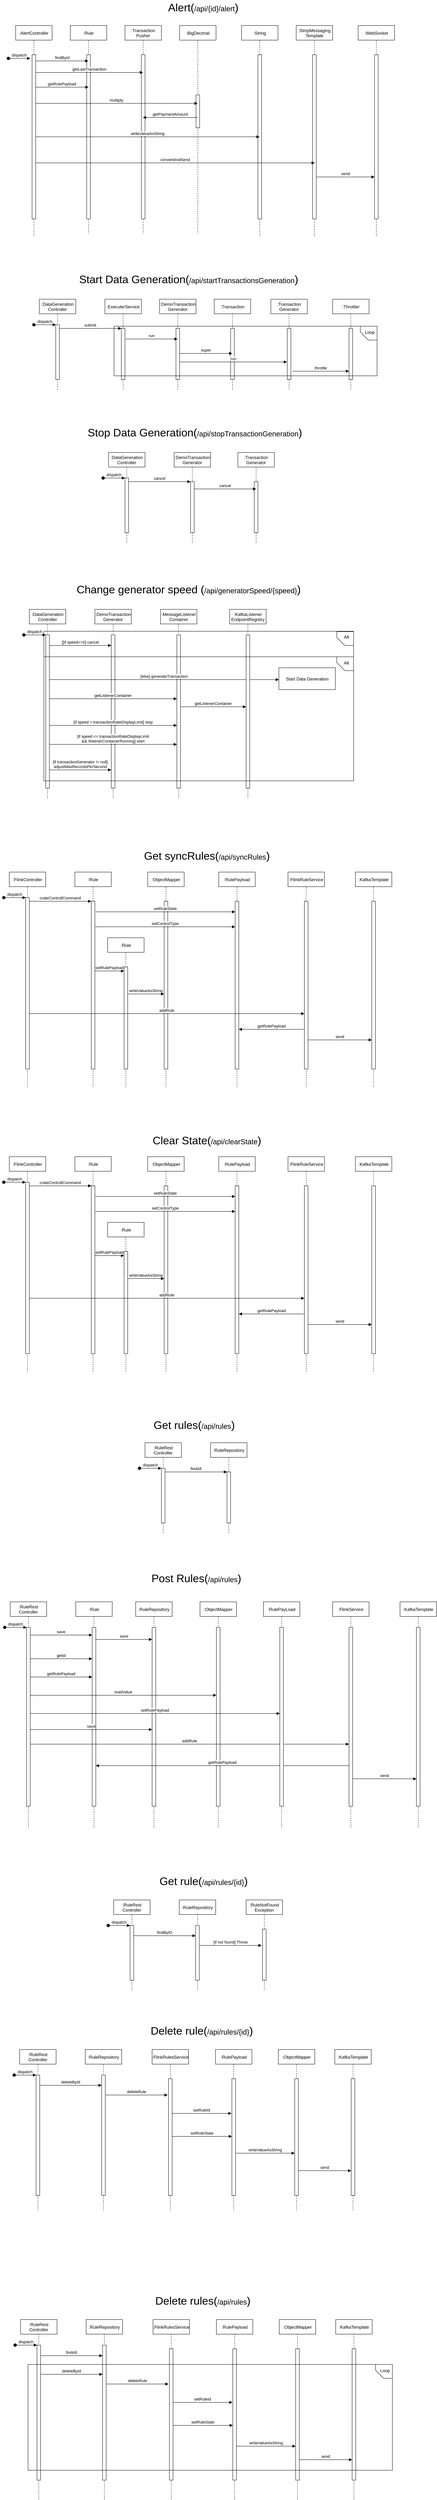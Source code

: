 <mxfile version="14.1.8" type="github">
  <diagram id="kgpKYQtTHZ0yAKxKKP6v" name="Page-1">
    <mxGraphModel dx="1355" dy="745" grid="1" gridSize="10" guides="1" tooltips="1" connect="1" arrows="1" fold="1" page="1" pageScale="1" pageWidth="850" pageHeight="1100" math="0" shadow="0">
      <root>
        <mxCell id="0" />
        <mxCell id="1" parent="0" />
        <mxCell id="PIwd8Y3L6m2QeTUVSltt-143" value="" style="shape=card;whiteSpace=wrap;html=1;strokeWidth=1;fillColor=none;rotation=-90;size=22;" parent="1" vertex="1">
          <mxGeometry x="1105.5" y="1806" width="38" height="46" as="geometry" />
        </mxCell>
        <mxCell id="PIwd8Y3L6m2QeTUVSltt-142" value="" style="shape=card;whiteSpace=wrap;html=1;strokeWidth=1;fillColor=none;rotation=-90;size=22;" parent="1" vertex="1">
          <mxGeometry x="1105.5" y="1737" width="38" height="46" as="geometry" />
        </mxCell>
        <mxCell id="3nuBFxr9cyL0pnOWT2aG-5" value=":AlertController" style="shape=umlLifeline;perimeter=lifelinePerimeter;container=1;collapsible=0;recursiveResize=0;rounded=0;shadow=0;strokeWidth=1;" parent="1" vertex="1">
          <mxGeometry x="220" y="80" width="100" height="580" as="geometry" />
        </mxCell>
        <mxCell id="3nuBFxr9cyL0pnOWT2aG-6" value="" style="points=[];perimeter=orthogonalPerimeter;rounded=0;shadow=0;strokeWidth=1;" parent="3nuBFxr9cyL0pnOWT2aG-5" vertex="1">
          <mxGeometry x="45" y="80" width="10" height="450" as="geometry" />
        </mxCell>
        <mxCell id="PIwd8Y3L6m2QeTUVSltt-1" value=":Rule" style="shape=umlLifeline;perimeter=lifelinePerimeter;container=1;collapsible=0;recursiveResize=0;rounded=0;shadow=0;strokeWidth=1;" parent="1" vertex="1">
          <mxGeometry x="370" y="80" width="100" height="570" as="geometry" />
        </mxCell>
        <mxCell id="PIwd8Y3L6m2QeTUVSltt-2" value="" style="points=[];perimeter=orthogonalPerimeter;rounded=0;shadow=0;strokeWidth=1;" parent="PIwd8Y3L6m2QeTUVSltt-1" vertex="1">
          <mxGeometry x="45" y="80" width="10" height="450" as="geometry" />
        </mxCell>
        <mxCell id="PIwd8Y3L6m2QeTUVSltt-3" value=":Transaction&#xa;Pusher" style="shape=umlLifeline;perimeter=lifelinePerimeter;container=1;collapsible=0;recursiveResize=0;rounded=0;shadow=0;strokeWidth=1;" parent="1" vertex="1">
          <mxGeometry x="520" y="80" width="100" height="570" as="geometry" />
        </mxCell>
        <mxCell id="PIwd8Y3L6m2QeTUVSltt-4" value="" style="points=[];perimeter=orthogonalPerimeter;rounded=0;shadow=0;strokeWidth=1;" parent="PIwd8Y3L6m2QeTUVSltt-3" vertex="1">
          <mxGeometry x="45" y="80" width="10" height="450" as="geometry" />
        </mxCell>
        <mxCell id="PIwd8Y3L6m2QeTUVSltt-5" value=":BigDecimal" style="shape=umlLifeline;perimeter=lifelinePerimeter;container=1;collapsible=0;recursiveResize=0;rounded=0;shadow=0;strokeWidth=1;" parent="1" vertex="1">
          <mxGeometry x="670" y="80" width="100" height="570" as="geometry" />
        </mxCell>
        <mxCell id="PIwd8Y3L6m2QeTUVSltt-6" value="" style="points=[];perimeter=orthogonalPerimeter;rounded=0;shadow=0;strokeWidth=1;" parent="PIwd8Y3L6m2QeTUVSltt-5" vertex="1">
          <mxGeometry x="45" y="190" width="10" height="90" as="geometry" />
        </mxCell>
        <mxCell id="PIwd8Y3L6m2QeTUVSltt-7" value=":String" style="shape=umlLifeline;perimeter=lifelinePerimeter;container=1;collapsible=0;recursiveResize=0;rounded=0;shadow=0;strokeWidth=1;" parent="1" vertex="1">
          <mxGeometry x="840" y="80" width="100" height="580" as="geometry" />
        </mxCell>
        <mxCell id="PIwd8Y3L6m2QeTUVSltt-8" value="" style="points=[];perimeter=orthogonalPerimeter;rounded=0;shadow=0;strokeWidth=1;" parent="PIwd8Y3L6m2QeTUVSltt-7" vertex="1">
          <mxGeometry x="45" y="80" width="10" height="450" as="geometry" />
        </mxCell>
        <mxCell id="PIwd8Y3L6m2QeTUVSltt-13" value="findById" style="verticalAlign=bottom;endArrow=block;shadow=0;strokeWidth=1;exitX=1.159;exitY=0.075;exitDx=0;exitDy=0;exitPerimeter=0;" parent="1" edge="1">
          <mxGeometry relative="1" as="geometry">
            <mxPoint x="276.59" y="177" as="sourcePoint" />
            <mxPoint x="419.5" y="177" as="targetPoint" />
          </mxGeometry>
        </mxCell>
        <mxCell id="PIwd8Y3L6m2QeTUVSltt-14" value="getLastTransaction" style="verticalAlign=bottom;endArrow=block;shadow=0;strokeWidth=1;exitX=1.041;exitY=0.185;exitDx=0;exitDy=0;exitPerimeter=0;" parent="1" edge="1">
          <mxGeometry relative="1" as="geometry">
            <mxPoint x="275.41" y="208.6" as="sourcePoint" />
            <mxPoint x="569.5" y="208.6" as="targetPoint" />
          </mxGeometry>
        </mxCell>
        <mxCell id="PIwd8Y3L6m2QeTUVSltt-15" value="getRulePayload" style="verticalAlign=bottom;endArrow=block;shadow=0;strokeWidth=1;exitX=0.924;exitY=0.318;exitDx=0;exitDy=0;exitPerimeter=0;entryX=0.5;entryY=0.318;entryDx=0;entryDy=0;entryPerimeter=0;" parent="1" edge="1">
          <mxGeometry relative="1" as="geometry">
            <mxPoint x="274.24" y="248.88" as="sourcePoint" />
            <mxPoint x="420" y="248.88" as="targetPoint" />
          </mxGeometry>
        </mxCell>
        <mxCell id="PIwd8Y3L6m2QeTUVSltt-16" value="multiply" style="verticalAlign=bottom;endArrow=block;shadow=0;strokeWidth=1;exitX=0.924;exitY=0.774;exitDx=0;exitDy=0;exitPerimeter=0;" parent="1" edge="1">
          <mxGeometry relative="1" as="geometry">
            <mxPoint x="274.24" y="293.3" as="sourcePoint" />
            <mxPoint x="719.5" y="293.3" as="targetPoint" />
          </mxGeometry>
        </mxCell>
        <mxCell id="PIwd8Y3L6m2QeTUVSltt-17" value="getPaymentAmount" style="verticalAlign=bottom;endArrow=block;shadow=0;strokeWidth=1;exitX=0.5;exitY=0.875;exitDx=0;exitDy=0;exitPerimeter=0;" parent="1" edge="1">
          <mxGeometry relative="1" as="geometry">
            <mxPoint x="720" y="332" as="sourcePoint" />
            <mxPoint x="569.324" y="332" as="targetPoint" />
          </mxGeometry>
        </mxCell>
        <mxCell id="PIwd8Y3L6m2QeTUVSltt-18" value="writeValueAsString" style="verticalAlign=bottom;endArrow=block;shadow=0;strokeWidth=1;" parent="1" source="3nuBFxr9cyL0pnOWT2aG-6" target="PIwd8Y3L6m2QeTUVSltt-7" edge="1">
          <mxGeometry relative="1" as="geometry">
            <mxPoint x="300" y="400.0" as="sourcePoint" />
            <mxPoint x="745.26" y="400.0" as="targetPoint" />
          </mxGeometry>
        </mxCell>
        <mxCell id="PIwd8Y3L6m2QeTUVSltt-20" value=":SimpMessaging&#xa;Template" style="shape=umlLifeline;perimeter=lifelinePerimeter;container=1;collapsible=0;recursiveResize=0;rounded=0;shadow=0;strokeWidth=1;" parent="1" vertex="1">
          <mxGeometry x="990" y="80" width="100" height="580" as="geometry" />
        </mxCell>
        <mxCell id="PIwd8Y3L6m2QeTUVSltt-21" value="" style="points=[];perimeter=orthogonalPerimeter;rounded=0;shadow=0;strokeWidth=1;" parent="PIwd8Y3L6m2QeTUVSltt-20" vertex="1">
          <mxGeometry x="45" y="80" width="10" height="450" as="geometry" />
        </mxCell>
        <mxCell id="PIwd8Y3L6m2QeTUVSltt-22" value="convertAndSend" style="verticalAlign=bottom;endArrow=block;shadow=0;strokeWidth=1;entryX=0.51;entryY=0.649;entryDx=0;entryDy=0;entryPerimeter=0;" parent="1" source="3nuBFxr9cyL0pnOWT2aG-6" target="PIwd8Y3L6m2QeTUVSltt-20" edge="1">
          <mxGeometry relative="1" as="geometry">
            <mxPoint x="285" y="450.0" as="sourcePoint" />
            <mxPoint x="899.5" y="450.0" as="targetPoint" />
          </mxGeometry>
        </mxCell>
        <mxCell id="PIwd8Y3L6m2QeTUVSltt-23" value=":WebSocket" style="shape=umlLifeline;perimeter=lifelinePerimeter;container=1;collapsible=0;recursiveResize=0;rounded=0;shadow=0;strokeWidth=1;" parent="1" vertex="1">
          <mxGeometry x="1160" y="80" width="100" height="580" as="geometry" />
        </mxCell>
        <mxCell id="PIwd8Y3L6m2QeTUVSltt-24" value="" style="points=[];perimeter=orthogonalPerimeter;rounded=0;shadow=0;strokeWidth=1;" parent="PIwd8Y3L6m2QeTUVSltt-23" vertex="1">
          <mxGeometry x="45" y="80" width="10" height="450" as="geometry" />
        </mxCell>
        <mxCell id="PIwd8Y3L6m2QeTUVSltt-25" value="send" style="verticalAlign=bottom;endArrow=block;shadow=0;strokeWidth=1;exitX=1.1;exitY=0.76;exitDx=0;exitDy=0;exitPerimeter=0;" parent="1" edge="1">
          <mxGeometry relative="1" as="geometry">
            <mxPoint x="1046.0" y="495" as="sourcePoint" />
            <mxPoint x="1205" y="495" as="targetPoint" />
          </mxGeometry>
        </mxCell>
        <mxCell id="PIwd8Y3L6m2QeTUVSltt-26" value="&lt;font style=&quot;font-size: 30px&quot;&gt;Alert(&lt;/font&gt;&lt;font style=&quot;font-size: 20px&quot;&gt;/api/{id}/alert&lt;/font&gt;&lt;font style=&quot;font-size: 30px&quot;&gt;)&lt;/font&gt;" style="text;html=1;strokeColor=none;fillColor=none;align=center;verticalAlign=middle;whiteSpace=wrap;rounded=0;" parent="1" vertex="1">
          <mxGeometry x="500" y="10" width="470" height="40" as="geometry" />
        </mxCell>
        <mxCell id="PIwd8Y3L6m2QeTUVSltt-55" value=":DataGeneration&#xa;Controller" style="shape=umlLifeline;perimeter=lifelinePerimeter;container=1;collapsible=0;recursiveResize=0;rounded=0;shadow=0;strokeWidth=1;" parent="1" vertex="1">
          <mxGeometry x="285" y="830" width="100" height="250" as="geometry" />
        </mxCell>
        <mxCell id="PIwd8Y3L6m2QeTUVSltt-56" value="" style="points=[];perimeter=orthogonalPerimeter;rounded=0;shadow=0;strokeWidth=1;" parent="PIwd8Y3L6m2QeTUVSltt-55" vertex="1">
          <mxGeometry x="45" y="70" width="10" height="150" as="geometry" />
        </mxCell>
        <mxCell id="PIwd8Y3L6m2QeTUVSltt-57" value="dispatch" style="verticalAlign=bottom;startArrow=oval;endArrow=block;startSize=8;shadow=0;strokeWidth=1;" parent="PIwd8Y3L6m2QeTUVSltt-55" target="PIwd8Y3L6m2QeTUVSltt-56" edge="1">
          <mxGeometry relative="1" as="geometry">
            <mxPoint x="-15" y="70" as="sourcePoint" />
          </mxGeometry>
        </mxCell>
        <mxCell id="PIwd8Y3L6m2QeTUVSltt-58" value=":ExecuterService" style="shape=umlLifeline;perimeter=lifelinePerimeter;container=1;collapsible=0;recursiveResize=0;rounded=0;shadow=0;strokeWidth=1;" parent="1" vertex="1">
          <mxGeometry x="465" y="830" width="100" height="250" as="geometry" />
        </mxCell>
        <mxCell id="PIwd8Y3L6m2QeTUVSltt-59" value="" style="points=[];perimeter=orthogonalPerimeter;rounded=0;shadow=0;strokeWidth=1;" parent="PIwd8Y3L6m2QeTUVSltt-58" vertex="1">
          <mxGeometry x="45" y="80" width="10" height="140" as="geometry" />
        </mxCell>
        <mxCell id="PIwd8Y3L6m2QeTUVSltt-61" value="submit" style="verticalAlign=bottom;endArrow=block;entryX=0;entryY=0;shadow=0;strokeWidth=1;" parent="1" source="PIwd8Y3L6m2QeTUVSltt-56" target="PIwd8Y3L6m2QeTUVSltt-59" edge="1">
          <mxGeometry relative="1" as="geometry">
            <mxPoint x="440" y="910" as="sourcePoint" />
          </mxGeometry>
        </mxCell>
        <mxCell id="PIwd8Y3L6m2QeTUVSltt-62" value=":DemoTransaction&#xa;Generator" style="shape=umlLifeline;perimeter=lifelinePerimeter;container=1;collapsible=0;recursiveResize=0;rounded=0;shadow=0;strokeWidth=1;" parent="1" vertex="1">
          <mxGeometry x="615" y="830" width="100" height="250" as="geometry" />
        </mxCell>
        <mxCell id="PIwd8Y3L6m2QeTUVSltt-63" value="" style="points=[];perimeter=orthogonalPerimeter;rounded=0;shadow=0;strokeWidth=1;" parent="PIwd8Y3L6m2QeTUVSltt-62" vertex="1">
          <mxGeometry x="45" y="80" width="10" height="140" as="geometry" />
        </mxCell>
        <mxCell id="PIwd8Y3L6m2QeTUVSltt-64" value=":Transaction" style="shape=umlLifeline;perimeter=lifelinePerimeter;container=1;collapsible=0;recursiveResize=0;rounded=0;shadow=0;strokeWidth=1;" parent="1" vertex="1">
          <mxGeometry x="765" y="830" width="100" height="250" as="geometry" />
        </mxCell>
        <mxCell id="PIwd8Y3L6m2QeTUVSltt-65" value="" style="points=[];perimeter=orthogonalPerimeter;rounded=0;shadow=0;strokeWidth=1;" parent="PIwd8Y3L6m2QeTUVSltt-64" vertex="1">
          <mxGeometry x="45" y="80" width="10" height="140" as="geometry" />
        </mxCell>
        <mxCell id="PIwd8Y3L6m2QeTUVSltt-70" value="run" style="verticalAlign=bottom;endArrow=block;shadow=0;strokeWidth=1;exitX=1.159;exitY=0.075;exitDx=0;exitDy=0;exitPerimeter=0;" parent="1" edge="1">
          <mxGeometry relative="1" as="geometry">
            <mxPoint x="521.59" y="939" as="sourcePoint" />
            <mxPoint x="664.5" y="939" as="targetPoint" />
          </mxGeometry>
        </mxCell>
        <mxCell id="PIwd8Y3L6m2QeTUVSltt-71" value="super" style="verticalAlign=bottom;endArrow=block;shadow=0;strokeWidth=1;" parent="1" edge="1">
          <mxGeometry relative="1" as="geometry">
            <mxPoint x="670" y="978.6" as="sourcePoint" />
            <mxPoint x="814.5" y="978.6" as="targetPoint" />
          </mxGeometry>
        </mxCell>
        <mxCell id="PIwd8Y3L6m2QeTUVSltt-82" value="&lt;font style=&quot;font-size: 30px&quot;&gt;Start Data Generation(&lt;/font&gt;&lt;font style=&quot;font-size: 20px&quot;&gt;/api/startTransactionsGeneration&lt;/font&gt;&lt;font style=&quot;font-size: 30px&quot;&gt;)&lt;/font&gt;" style="text;html=1;strokeColor=none;fillColor=none;align=center;verticalAlign=middle;whiteSpace=wrap;rounded=0;" parent="1" vertex="1">
          <mxGeometry x="350" y="750" width="690" height="50" as="geometry" />
        </mxCell>
        <mxCell id="PIwd8Y3L6m2QeTUVSltt-84" value="dispatch" style="verticalAlign=bottom;startArrow=oval;endArrow=block;startSize=8;shadow=0;strokeWidth=1;" parent="1" edge="1">
          <mxGeometry relative="1" as="geometry">
            <mxPoint x="200" y="170" as="sourcePoint" />
            <mxPoint x="260" y="170" as="targetPoint" />
          </mxGeometry>
        </mxCell>
        <mxCell id="PIwd8Y3L6m2QeTUVSltt-100" value=":DataGeneration&#xa;Controller" style="shape=umlLifeline;perimeter=lifelinePerimeter;container=1;collapsible=0;recursiveResize=0;rounded=0;shadow=0;strokeWidth=1;" parent="1" vertex="1">
          <mxGeometry x="475" y="1250" width="100" height="250" as="geometry" />
        </mxCell>
        <mxCell id="PIwd8Y3L6m2QeTUVSltt-101" value="" style="points=[];perimeter=orthogonalPerimeter;rounded=0;shadow=0;strokeWidth=1;" parent="PIwd8Y3L6m2QeTUVSltt-100" vertex="1">
          <mxGeometry x="45" y="70" width="10" height="150" as="geometry" />
        </mxCell>
        <mxCell id="PIwd8Y3L6m2QeTUVSltt-102" value="dispatch" style="verticalAlign=bottom;startArrow=oval;endArrow=block;startSize=8;shadow=0;strokeWidth=1;" parent="PIwd8Y3L6m2QeTUVSltt-100" target="PIwd8Y3L6m2QeTUVSltt-101" edge="1">
          <mxGeometry relative="1" as="geometry">
            <mxPoint x="-15" y="70" as="sourcePoint" />
          </mxGeometry>
        </mxCell>
        <mxCell id="PIwd8Y3L6m2QeTUVSltt-103" value=":DemoTransaction&#xa;Generator" style="shape=umlLifeline;perimeter=lifelinePerimeter;container=1;collapsible=0;recursiveResize=0;rounded=0;shadow=0;strokeWidth=1;" parent="1" vertex="1">
          <mxGeometry x="655" y="1250" width="100" height="250" as="geometry" />
        </mxCell>
        <mxCell id="PIwd8Y3L6m2QeTUVSltt-104" value="" style="points=[];perimeter=orthogonalPerimeter;rounded=0;shadow=0;strokeWidth=1;" parent="PIwd8Y3L6m2QeTUVSltt-103" vertex="1">
          <mxGeometry x="45" y="80" width="10" height="140" as="geometry" />
        </mxCell>
        <mxCell id="PIwd8Y3L6m2QeTUVSltt-106" value="cancel" style="verticalAlign=bottom;endArrow=block;entryX=0;entryY=0;shadow=0;strokeWidth=1;" parent="1" source="PIwd8Y3L6m2QeTUVSltt-101" target="PIwd8Y3L6m2QeTUVSltt-104" edge="1">
          <mxGeometry relative="1" as="geometry">
            <mxPoint x="630" y="1330" as="sourcePoint" />
          </mxGeometry>
        </mxCell>
        <mxCell id="PIwd8Y3L6m2QeTUVSltt-113" value="&lt;font style=&quot;font-size: 30px&quot;&gt;Stop Data Generation(&lt;/font&gt;&lt;font style=&quot;font-size: 20px&quot;&gt;/api/stopTransactionGeneration&lt;/font&gt;&lt;font style=&quot;font-size: 30px&quot;&gt;)&lt;/font&gt;" style="text;html=1;strokeColor=none;fillColor=none;align=center;verticalAlign=middle;whiteSpace=wrap;rounded=0;" parent="1" vertex="1">
          <mxGeometry x="379" y="1170" width="666" height="50" as="geometry" />
        </mxCell>
        <mxCell id="PIwd8Y3L6m2QeTUVSltt-114" value=":DataGeneration&#xa;Controller" style="shape=umlLifeline;perimeter=lifelinePerimeter;container=1;collapsible=0;recursiveResize=0;rounded=0;shadow=0;strokeWidth=1;" parent="1" vertex="1">
          <mxGeometry x="257.5" y="1680" width="100" height="520" as="geometry" />
        </mxCell>
        <mxCell id="PIwd8Y3L6m2QeTUVSltt-115" value="" style="points=[];perimeter=orthogonalPerimeter;rounded=0;shadow=0;strokeWidth=1;" parent="PIwd8Y3L6m2QeTUVSltt-114" vertex="1">
          <mxGeometry x="45" y="70" width="10" height="420" as="geometry" />
        </mxCell>
        <mxCell id="PIwd8Y3L6m2QeTUVSltt-116" value="dispatch" style="verticalAlign=bottom;startArrow=oval;endArrow=block;startSize=8;shadow=0;strokeWidth=1;" parent="PIwd8Y3L6m2QeTUVSltt-114" target="PIwd8Y3L6m2QeTUVSltt-115" edge="1">
          <mxGeometry relative="1" as="geometry">
            <mxPoint x="-15" y="70" as="sourcePoint" />
          </mxGeometry>
        </mxCell>
        <mxCell id="PIwd8Y3L6m2QeTUVSltt-117" value=":DemoTransaction&#xa;Generator" style="shape=umlLifeline;perimeter=lifelinePerimeter;container=1;collapsible=0;recursiveResize=0;rounded=0;shadow=0;strokeWidth=1;" parent="1" vertex="1">
          <mxGeometry x="437.5" y="1680" width="100" height="520" as="geometry" />
        </mxCell>
        <mxCell id="PIwd8Y3L6m2QeTUVSltt-118" value="" style="points=[];perimeter=orthogonalPerimeter;rounded=0;shadow=0;strokeWidth=1;" parent="PIwd8Y3L6m2QeTUVSltt-117" vertex="1">
          <mxGeometry x="45" y="70" width="10" height="420" as="geometry" />
        </mxCell>
        <mxCell id="PIwd8Y3L6m2QeTUVSltt-120" value="[[if speed&lt;=0] cancel" style="verticalAlign=bottom;endArrow=block;entryX=0;entryY=0;shadow=0;strokeWidth=1;" parent="1" edge="1">
          <mxGeometry relative="1" as="geometry">
            <mxPoint x="312.5" y="1779.0" as="sourcePoint" />
            <mxPoint x="482.5" y="1779.0" as="targetPoint" />
          </mxGeometry>
        </mxCell>
        <mxCell id="PIwd8Y3L6m2QeTUVSltt-127" value="&lt;font style=&quot;font-size: 30px&quot;&gt;Change generator speed (&lt;/font&gt;&lt;font style=&quot;font-size: 20px&quot;&gt;/api/generatorSpeed/{speed}&lt;/font&gt;&lt;font style=&quot;font-size: 30px&quot;&gt;)&lt;/font&gt;" style="text;html=1;strokeColor=none;fillColor=none;align=center;verticalAlign=middle;whiteSpace=wrap;rounded=0;" parent="1" vertex="1">
          <mxGeometry x="350" y="1600" width="690" height="50" as="geometry" />
        </mxCell>
        <mxCell id="PIwd8Y3L6m2QeTUVSltt-128" value="" style="rounded=0;whiteSpace=wrap;html=1;" parent="1" vertex="1">
          <mxGeometry x="942.5" y="1840" width="155" height="60" as="geometry" />
        </mxCell>
        <mxCell id="PIwd8Y3L6m2QeTUVSltt-129" value="Start Data Generation" style="text;html=1;strokeColor=none;fillColor=none;align=center;verticalAlign=middle;whiteSpace=wrap;rounded=0;" parent="1" vertex="1">
          <mxGeometry x="942.5" y="1861" width="155" height="20" as="geometry" />
        </mxCell>
        <mxCell id="PIwd8Y3L6m2QeTUVSltt-130" value=":MessageListener&#xa;Container" style="shape=umlLifeline;perimeter=lifelinePerimeter;container=1;collapsible=0;recursiveResize=0;rounded=0;shadow=0;strokeWidth=1;" parent="1" vertex="1">
          <mxGeometry x="617.5" y="1680" width="100" height="520" as="geometry" />
        </mxCell>
        <mxCell id="PIwd8Y3L6m2QeTUVSltt-131" value="" style="points=[];perimeter=orthogonalPerimeter;rounded=0;shadow=0;strokeWidth=1;" parent="PIwd8Y3L6m2QeTUVSltt-130" vertex="1">
          <mxGeometry x="45" y="70" width="10" height="420" as="geometry" />
        </mxCell>
        <mxCell id="PIwd8Y3L6m2QeTUVSltt-126" value="[else] generateTransaction" style="verticalAlign=bottom;endArrow=block;shadow=0;strokeWidth=1;" parent="1" edge="1">
          <mxGeometry relative="1" as="geometry">
            <mxPoint x="312.5" y="1872.517" as="sourcePoint" />
            <mxPoint x="942.5" y="1872.517" as="targetPoint" />
          </mxGeometry>
        </mxCell>
        <mxCell id="PIwd8Y3L6m2QeTUVSltt-132" value=":KafkaListener&#xa;EndpointRegistry" style="shape=umlLifeline;perimeter=lifelinePerimeter;container=1;collapsible=0;recursiveResize=0;rounded=0;shadow=0;strokeWidth=1;" parent="1" vertex="1">
          <mxGeometry x="807.5" y="1680" width="100" height="520" as="geometry" />
        </mxCell>
        <mxCell id="PIwd8Y3L6m2QeTUVSltt-133" value="" style="points=[];perimeter=orthogonalPerimeter;rounded=0;shadow=0;strokeWidth=1;" parent="PIwd8Y3L6m2QeTUVSltt-132" vertex="1">
          <mxGeometry x="45" y="70" width="10" height="420" as="geometry" />
        </mxCell>
        <mxCell id="PIwd8Y3L6m2QeTUVSltt-134" value="getListenerContainer" style="verticalAlign=bottom;endArrow=block;shadow=0;strokeWidth=1;" parent="1" edge="1">
          <mxGeometry relative="1" as="geometry">
            <mxPoint x="312.5" y="1925" as="sourcePoint" />
            <mxPoint x="662.5" y="1925" as="targetPoint" />
          </mxGeometry>
        </mxCell>
        <mxCell id="PIwd8Y3L6m2QeTUVSltt-135" value="getListenerContainer" style="verticalAlign=bottom;endArrow=block;shadow=0;strokeWidth=1;" parent="1" edge="1">
          <mxGeometry relative="1" as="geometry">
            <mxPoint x="672.5" y="1947" as="sourcePoint" />
            <mxPoint x="852.5" y="1947" as="targetPoint" />
          </mxGeometry>
        </mxCell>
        <mxCell id="PIwd8Y3L6m2QeTUVSltt-139" value="Alt" style="text;html=1;strokeColor=none;fillColor=none;align=center;verticalAlign=middle;whiteSpace=wrap;rounded=0;" parent="1" vertex="1">
          <mxGeometry x="1107.5" y="1746" width="40" height="20" as="geometry" />
        </mxCell>
        <mxCell id="PIwd8Y3L6m2QeTUVSltt-140" value="Alt" style="text;html=1;strokeColor=none;fillColor=none;align=center;verticalAlign=middle;whiteSpace=wrap;rounded=0;" parent="1" vertex="1">
          <mxGeometry x="1107.5" y="1817" width="40" height="20" as="geometry" />
        </mxCell>
        <mxCell id="PIwd8Y3L6m2QeTUVSltt-137" value="" style="rounded=0;whiteSpace=wrap;html=1;strokeWidth=1;fillColor=none;" parent="1" vertex="1">
          <mxGeometry x="297.5" y="1740" width="850" height="70" as="geometry" />
        </mxCell>
        <mxCell id="PIwd8Y3L6m2QeTUVSltt-145" value="[if speed &gt; transactionRateDisplayLimit] stop" style="verticalAlign=bottom;endArrow=block;shadow=0;strokeWidth=1;" parent="1" edge="1">
          <mxGeometry relative="1" as="geometry">
            <mxPoint x="312.5" y="1998" as="sourcePoint" />
            <mxPoint x="662.5" y="1998" as="targetPoint" />
          </mxGeometry>
        </mxCell>
        <mxCell id="PIwd8Y3L6m2QeTUVSltt-146" value="[if speed &lt;= transactionRateDisplayLimit&#xa;&amp;&amp; !listenerContainerRunning] start" style="verticalAlign=bottom;endArrow=block;shadow=0;strokeWidth=1;" parent="1" edge="1">
          <mxGeometry relative="1" as="geometry">
            <mxPoint x="312.5" y="2050" as="sourcePoint" />
            <mxPoint x="662.5" y="2050" as="targetPoint" />
          </mxGeometry>
        </mxCell>
        <mxCell id="PIwd8Y3L6m2QeTUVSltt-147" value="[if transactionGenerator != null] &#xa;adjustMaxRecordsPerSecond" style="verticalAlign=bottom;endArrow=block;shadow=0;strokeWidth=1;" parent="1" target="PIwd8Y3L6m2QeTUVSltt-118" edge="1">
          <mxGeometry relative="1" as="geometry">
            <mxPoint x="312.5" y="2120" as="sourcePoint" />
            <mxPoint x="662.5" y="2120" as="targetPoint" />
          </mxGeometry>
        </mxCell>
        <mxCell id="PIwd8Y3L6m2QeTUVSltt-151" value="" style="rounded=0;whiteSpace=wrap;html=1;strokeWidth=1;fillColor=none;" parent="1" vertex="1">
          <mxGeometry x="297.5" y="1810" width="850" height="340" as="geometry" />
        </mxCell>
        <mxCell id="PIwd8Y3L6m2QeTUVSltt-152" value=":FlinkController" style="shape=umlLifeline;perimeter=lifelinePerimeter;container=1;collapsible=0;recursiveResize=0;rounded=0;shadow=0;strokeWidth=1;" parent="1" vertex="1">
          <mxGeometry x="202.5" y="2400" width="100" height="590" as="geometry" />
        </mxCell>
        <mxCell id="PIwd8Y3L6m2QeTUVSltt-153" value="" style="points=[];perimeter=orthogonalPerimeter;rounded=0;shadow=0;strokeWidth=1;" parent="PIwd8Y3L6m2QeTUVSltt-152" vertex="1">
          <mxGeometry x="45" y="70" width="10" height="470" as="geometry" />
        </mxCell>
        <mxCell id="PIwd8Y3L6m2QeTUVSltt-154" value="dispatch" style="verticalAlign=bottom;startArrow=oval;endArrow=block;startSize=8;shadow=0;strokeWidth=1;" parent="PIwd8Y3L6m2QeTUVSltt-152" target="PIwd8Y3L6m2QeTUVSltt-153" edge="1">
          <mxGeometry relative="1" as="geometry">
            <mxPoint x="-15" y="70" as="sourcePoint" />
          </mxGeometry>
        </mxCell>
        <mxCell id="PIwd8Y3L6m2QeTUVSltt-155" value=":Rule" style="shape=umlLifeline;perimeter=lifelinePerimeter;container=1;collapsible=0;recursiveResize=0;rounded=0;shadow=0;strokeWidth=1;" parent="1" vertex="1">
          <mxGeometry x="382.5" y="2400" width="100" height="590" as="geometry" />
        </mxCell>
        <mxCell id="PIwd8Y3L6m2QeTUVSltt-156" value="" style="points=[];perimeter=orthogonalPerimeter;rounded=0;shadow=0;strokeWidth=1;" parent="PIwd8Y3L6m2QeTUVSltt-155" vertex="1">
          <mxGeometry x="45" y="80" width="10" height="460" as="geometry" />
        </mxCell>
        <mxCell id="PIwd8Y3L6m2QeTUVSltt-157" value="crateControllCommand" style="verticalAlign=bottom;endArrow=block;entryX=0;entryY=0;shadow=0;strokeWidth=1;" parent="1" source="PIwd8Y3L6m2QeTUVSltt-153" target="PIwd8Y3L6m2QeTUVSltt-156" edge="1">
          <mxGeometry relative="1" as="geometry">
            <mxPoint x="357.5" y="2480" as="sourcePoint" />
          </mxGeometry>
        </mxCell>
        <mxCell id="PIwd8Y3L6m2QeTUVSltt-158" value=":RulePayload" style="shape=umlLifeline;perimeter=lifelinePerimeter;container=1;collapsible=0;recursiveResize=0;rounded=0;shadow=0;strokeWidth=1;" parent="1" vertex="1">
          <mxGeometry x="777.5" y="2400" width="100" height="590" as="geometry" />
        </mxCell>
        <mxCell id="PIwd8Y3L6m2QeTUVSltt-159" value="" style="points=[];perimeter=orthogonalPerimeter;rounded=0;shadow=0;strokeWidth=1;" parent="PIwd8Y3L6m2QeTUVSltt-158" vertex="1">
          <mxGeometry x="45" y="80" width="10" height="460" as="geometry" />
        </mxCell>
        <mxCell id="PIwd8Y3L6m2QeTUVSltt-160" value=":FlinkRuleService" style="shape=umlLifeline;perimeter=lifelinePerimeter;container=1;collapsible=0;recursiveResize=0;rounded=0;shadow=0;strokeWidth=1;" parent="1" vertex="1">
          <mxGeometry x="967.5" y="2400" width="100" height="590" as="geometry" />
        </mxCell>
        <mxCell id="PIwd8Y3L6m2QeTUVSltt-161" value="" style="points=[];perimeter=orthogonalPerimeter;rounded=0;shadow=0;strokeWidth=1;" parent="PIwd8Y3L6m2QeTUVSltt-160" vertex="1">
          <mxGeometry x="45" y="80" width="10" height="460" as="geometry" />
        </mxCell>
        <mxCell id="PIwd8Y3L6m2QeTUVSltt-164" value="&lt;font style=&quot;font-size: 30px&quot;&gt;Get syncRules(&lt;/font&gt;&lt;font style=&quot;font-size: 20px&quot;&gt;/api/syncRules&lt;/font&gt;&lt;font style=&quot;font-size: 30px&quot;&gt;)&lt;/font&gt;" style="text;html=1;strokeColor=none;fillColor=none;align=center;verticalAlign=middle;whiteSpace=wrap;rounded=0;" parent="1" vertex="1">
          <mxGeometry x="400" y="2330" width="690" height="50" as="geometry" />
        </mxCell>
        <mxCell id="PIwd8Y3L6m2QeTUVSltt-167" value=":Rule" style="shape=umlLifeline;perimeter=lifelinePerimeter;container=1;collapsible=0;recursiveResize=0;rounded=0;shadow=0;strokeWidth=1;" parent="1" vertex="1">
          <mxGeometry x="472.5" y="2580" width="100" height="410" as="geometry" />
        </mxCell>
        <mxCell id="PIwd8Y3L6m2QeTUVSltt-168" value="" style="points=[];perimeter=orthogonalPerimeter;rounded=0;shadow=0;strokeWidth=1;" parent="PIwd8Y3L6m2QeTUVSltt-167" vertex="1">
          <mxGeometry x="45" y="80" width="10" height="280" as="geometry" />
        </mxCell>
        <mxCell id="PIwd8Y3L6m2QeTUVSltt-169" value="setRulePayload" style="verticalAlign=bottom;endArrow=block;shadow=0;strokeWidth=1;" parent="1" edge="1">
          <mxGeometry relative="1" as="geometry">
            <mxPoint x="437.5" y="2671" as="sourcePoint" />
            <mxPoint x="517.5" y="2671" as="targetPoint" />
          </mxGeometry>
        </mxCell>
        <mxCell id="PIwd8Y3L6m2QeTUVSltt-170" value=":ObjectMapper" style="shape=umlLifeline;perimeter=lifelinePerimeter;container=1;collapsible=0;recursiveResize=0;rounded=0;shadow=0;strokeWidth=1;" parent="1" vertex="1">
          <mxGeometry x="582.5" y="2400" width="100" height="590" as="geometry" />
        </mxCell>
        <mxCell id="PIwd8Y3L6m2QeTUVSltt-171" value="" style="points=[];perimeter=orthogonalPerimeter;rounded=0;shadow=0;strokeWidth=1;" parent="PIwd8Y3L6m2QeTUVSltt-170" vertex="1">
          <mxGeometry x="45" y="80" width="10" height="460" as="geometry" />
        </mxCell>
        <mxCell id="PIwd8Y3L6m2QeTUVSltt-172" value="writeValueAsString" style="verticalAlign=bottom;endArrow=block;shadow=0;strokeWidth=1;" parent="1" edge="1">
          <mxGeometry relative="1" as="geometry">
            <mxPoint x="527.5" y="2734" as="sourcePoint" />
            <mxPoint x="627.5" y="2734" as="targetPoint" />
          </mxGeometry>
        </mxCell>
        <mxCell id="PIwd8Y3L6m2QeTUVSltt-162" value="setRuleState" style="verticalAlign=bottom;endArrow=block;shadow=0;strokeWidth=1;exitX=1.159;exitY=0.075;exitDx=0;exitDy=0;exitPerimeter=0;" parent="1" target="PIwd8Y3L6m2QeTUVSltt-159" edge="1">
          <mxGeometry relative="1" as="geometry">
            <mxPoint x="439.09" y="2509" as="sourcePoint" />
            <mxPoint x="582" y="2509" as="targetPoint" />
          </mxGeometry>
        </mxCell>
        <mxCell id="PIwd8Y3L6m2QeTUVSltt-166" value="setControlType" style="verticalAlign=bottom;endArrow=block;shadow=0;strokeWidth=1;exitX=1.159;exitY=0.075;exitDx=0;exitDy=0;exitPerimeter=0;" parent="1" target="PIwd8Y3L6m2QeTUVSltt-159" edge="1">
          <mxGeometry relative="1" as="geometry">
            <mxPoint x="439.09" y="2550" as="sourcePoint" />
            <mxPoint x="582" y="2550" as="targetPoint" />
          </mxGeometry>
        </mxCell>
        <mxCell id="PIwd8Y3L6m2QeTUVSltt-163" value="addRule" style="verticalAlign=bottom;endArrow=block;shadow=0;strokeWidth=1;" parent="1" edge="1">
          <mxGeometry relative="1" as="geometry">
            <mxPoint x="257.5" y="2788" as="sourcePoint" />
            <mxPoint x="1012.5" y="2788" as="targetPoint" />
          </mxGeometry>
        </mxCell>
        <mxCell id="PIwd8Y3L6m2QeTUVSltt-173" value="getRulePayload" style="verticalAlign=bottom;endArrow=block;shadow=0;strokeWidth=1;" parent="1" edge="1">
          <mxGeometry relative="1" as="geometry">
            <mxPoint x="1012.5" y="2831" as="sourcePoint" />
            <mxPoint x="832.5" y="2831" as="targetPoint" />
          </mxGeometry>
        </mxCell>
        <mxCell id="PIwd8Y3L6m2QeTUVSltt-174" value=":KafkaTemplate" style="shape=umlLifeline;perimeter=lifelinePerimeter;container=1;collapsible=0;recursiveResize=0;rounded=0;shadow=0;strokeWidth=1;" parent="1" vertex="1">
          <mxGeometry x="1152.5" y="2400" width="100" height="590" as="geometry" />
        </mxCell>
        <mxCell id="PIwd8Y3L6m2QeTUVSltt-175" value="" style="points=[];perimeter=orthogonalPerimeter;rounded=0;shadow=0;strokeWidth=1;" parent="PIwd8Y3L6m2QeTUVSltt-174" vertex="1">
          <mxGeometry x="45" y="80" width="10" height="460" as="geometry" />
        </mxCell>
        <mxCell id="PIwd8Y3L6m2QeTUVSltt-176" value="send" style="verticalAlign=bottom;endArrow=block;shadow=0;strokeWidth=1;" parent="1" target="PIwd8Y3L6m2QeTUVSltt-175" edge="1">
          <mxGeometry relative="1" as="geometry">
            <mxPoint x="1022.5" y="2860" as="sourcePoint" />
            <mxPoint x="1122.5" y="2860" as="targetPoint" />
          </mxGeometry>
        </mxCell>
        <mxCell id="PIwd8Y3L6m2QeTUVSltt-177" value=":FlinkController" style="shape=umlLifeline;perimeter=lifelinePerimeter;container=1;collapsible=0;recursiveResize=0;rounded=0;shadow=0;strokeWidth=1;" parent="1" vertex="1">
          <mxGeometry x="202.5" y="3180" width="100" height="590" as="geometry" />
        </mxCell>
        <mxCell id="PIwd8Y3L6m2QeTUVSltt-178" value="" style="points=[];perimeter=orthogonalPerimeter;rounded=0;shadow=0;strokeWidth=1;" parent="PIwd8Y3L6m2QeTUVSltt-177" vertex="1">
          <mxGeometry x="45" y="70" width="10" height="470" as="geometry" />
        </mxCell>
        <mxCell id="PIwd8Y3L6m2QeTUVSltt-179" value="dispatch" style="verticalAlign=bottom;startArrow=oval;endArrow=block;startSize=8;shadow=0;strokeWidth=1;" parent="PIwd8Y3L6m2QeTUVSltt-177" target="PIwd8Y3L6m2QeTUVSltt-178" edge="1">
          <mxGeometry relative="1" as="geometry">
            <mxPoint x="-15" y="70" as="sourcePoint" />
          </mxGeometry>
        </mxCell>
        <mxCell id="PIwd8Y3L6m2QeTUVSltt-180" value=":Rule" style="shape=umlLifeline;perimeter=lifelinePerimeter;container=1;collapsible=0;recursiveResize=0;rounded=0;shadow=0;strokeWidth=1;" parent="1" vertex="1">
          <mxGeometry x="382.5" y="3180" width="100" height="590" as="geometry" />
        </mxCell>
        <mxCell id="PIwd8Y3L6m2QeTUVSltt-181" value="" style="points=[];perimeter=orthogonalPerimeter;rounded=0;shadow=0;strokeWidth=1;" parent="PIwd8Y3L6m2QeTUVSltt-180" vertex="1">
          <mxGeometry x="45" y="80" width="10" height="460" as="geometry" />
        </mxCell>
        <mxCell id="PIwd8Y3L6m2QeTUVSltt-182" value="crateControllCommand" style="verticalAlign=bottom;endArrow=block;entryX=0;entryY=0;shadow=0;strokeWidth=1;" parent="1" source="PIwd8Y3L6m2QeTUVSltt-178" target="PIwd8Y3L6m2QeTUVSltt-181" edge="1">
          <mxGeometry relative="1" as="geometry">
            <mxPoint x="357.5" y="3260" as="sourcePoint" />
          </mxGeometry>
        </mxCell>
        <mxCell id="PIwd8Y3L6m2QeTUVSltt-183" value=":RulePayload" style="shape=umlLifeline;perimeter=lifelinePerimeter;container=1;collapsible=0;recursiveResize=0;rounded=0;shadow=0;strokeWidth=1;" parent="1" vertex="1">
          <mxGeometry x="777.5" y="3180" width="100" height="590" as="geometry" />
        </mxCell>
        <mxCell id="PIwd8Y3L6m2QeTUVSltt-184" value="" style="points=[];perimeter=orthogonalPerimeter;rounded=0;shadow=0;strokeWidth=1;" parent="PIwd8Y3L6m2QeTUVSltt-183" vertex="1">
          <mxGeometry x="45" y="80" width="10" height="460" as="geometry" />
        </mxCell>
        <mxCell id="PIwd8Y3L6m2QeTUVSltt-185" value=":FlinkRuleService" style="shape=umlLifeline;perimeter=lifelinePerimeter;container=1;collapsible=0;recursiveResize=0;rounded=0;shadow=0;strokeWidth=1;" parent="1" vertex="1">
          <mxGeometry x="967.5" y="3180" width="100" height="590" as="geometry" />
        </mxCell>
        <mxCell id="PIwd8Y3L6m2QeTUVSltt-186" value="" style="points=[];perimeter=orthogonalPerimeter;rounded=0;shadow=0;strokeWidth=1;" parent="PIwd8Y3L6m2QeTUVSltt-185" vertex="1">
          <mxGeometry x="45" y="80" width="10" height="460" as="geometry" />
        </mxCell>
        <mxCell id="PIwd8Y3L6m2QeTUVSltt-187" value="&lt;font style=&quot;font-size: 30px&quot;&gt;Clear State(&lt;/font&gt;&lt;font style=&quot;font-size: 20px&quot;&gt;/api/clearState&lt;/font&gt;&lt;font style=&quot;font-size: 30px&quot;&gt;)&lt;/font&gt;" style="text;html=1;strokeColor=none;fillColor=none;align=center;verticalAlign=middle;whiteSpace=wrap;rounded=0;" parent="1" vertex="1">
          <mxGeometry x="400" y="3110" width="690" height="50" as="geometry" />
        </mxCell>
        <mxCell id="PIwd8Y3L6m2QeTUVSltt-188" value=":Rule" style="shape=umlLifeline;perimeter=lifelinePerimeter;container=1;collapsible=0;recursiveResize=0;rounded=0;shadow=0;strokeWidth=1;" parent="1" vertex="1">
          <mxGeometry x="472.5" y="3360" width="100" height="410" as="geometry" />
        </mxCell>
        <mxCell id="PIwd8Y3L6m2QeTUVSltt-189" value="" style="points=[];perimeter=orthogonalPerimeter;rounded=0;shadow=0;strokeWidth=1;" parent="PIwd8Y3L6m2QeTUVSltt-188" vertex="1">
          <mxGeometry x="45" y="80" width="10" height="280" as="geometry" />
        </mxCell>
        <mxCell id="PIwd8Y3L6m2QeTUVSltt-190" value="setRulePayload" style="verticalAlign=bottom;endArrow=block;shadow=0;strokeWidth=1;" parent="1" edge="1">
          <mxGeometry relative="1" as="geometry">
            <mxPoint x="437.5" y="3451.0" as="sourcePoint" />
            <mxPoint x="517.5" y="3451.0" as="targetPoint" />
          </mxGeometry>
        </mxCell>
        <mxCell id="PIwd8Y3L6m2QeTUVSltt-191" value=":ObjectMapper" style="shape=umlLifeline;perimeter=lifelinePerimeter;container=1;collapsible=0;recursiveResize=0;rounded=0;shadow=0;strokeWidth=1;" parent="1" vertex="1">
          <mxGeometry x="582.5" y="3180" width="100" height="590" as="geometry" />
        </mxCell>
        <mxCell id="PIwd8Y3L6m2QeTUVSltt-192" value="" style="points=[];perimeter=orthogonalPerimeter;rounded=0;shadow=0;strokeWidth=1;" parent="PIwd8Y3L6m2QeTUVSltt-191" vertex="1">
          <mxGeometry x="45" y="80" width="10" height="460" as="geometry" />
        </mxCell>
        <mxCell id="PIwd8Y3L6m2QeTUVSltt-193" value="writeValueAsString" style="verticalAlign=bottom;endArrow=block;shadow=0;strokeWidth=1;" parent="1" edge="1">
          <mxGeometry relative="1" as="geometry">
            <mxPoint x="527.5" y="3514.0" as="sourcePoint" />
            <mxPoint x="627.5" y="3514.0" as="targetPoint" />
          </mxGeometry>
        </mxCell>
        <mxCell id="PIwd8Y3L6m2QeTUVSltt-194" value="setRuleState" style="verticalAlign=bottom;endArrow=block;shadow=0;strokeWidth=1;exitX=1.159;exitY=0.075;exitDx=0;exitDy=0;exitPerimeter=0;" parent="1" target="PIwd8Y3L6m2QeTUVSltt-184" edge="1">
          <mxGeometry relative="1" as="geometry">
            <mxPoint x="439.09" y="3289.0" as="sourcePoint" />
            <mxPoint x="582" y="3289" as="targetPoint" />
          </mxGeometry>
        </mxCell>
        <mxCell id="PIwd8Y3L6m2QeTUVSltt-195" value="setControlType" style="verticalAlign=bottom;endArrow=block;shadow=0;strokeWidth=1;exitX=1.159;exitY=0.075;exitDx=0;exitDy=0;exitPerimeter=0;" parent="1" target="PIwd8Y3L6m2QeTUVSltt-184" edge="1">
          <mxGeometry relative="1" as="geometry">
            <mxPoint x="439.09" y="3330" as="sourcePoint" />
            <mxPoint x="582" y="3330" as="targetPoint" />
          </mxGeometry>
        </mxCell>
        <mxCell id="PIwd8Y3L6m2QeTUVSltt-196" value="addRule" style="verticalAlign=bottom;endArrow=block;shadow=0;strokeWidth=1;" parent="1" edge="1">
          <mxGeometry relative="1" as="geometry">
            <mxPoint x="257.5" y="3568" as="sourcePoint" />
            <mxPoint x="1012.5" y="3568" as="targetPoint" />
          </mxGeometry>
        </mxCell>
        <mxCell id="PIwd8Y3L6m2QeTUVSltt-197" value="getRulePayload" style="verticalAlign=bottom;endArrow=block;shadow=0;strokeWidth=1;" parent="1" edge="1">
          <mxGeometry relative="1" as="geometry">
            <mxPoint x="1012.5" y="3611.0" as="sourcePoint" />
            <mxPoint x="832.5" y="3611.0" as="targetPoint" />
          </mxGeometry>
        </mxCell>
        <mxCell id="PIwd8Y3L6m2QeTUVSltt-198" value=":KafkaTemplate" style="shape=umlLifeline;perimeter=lifelinePerimeter;container=1;collapsible=0;recursiveResize=0;rounded=0;shadow=0;strokeWidth=1;" parent="1" vertex="1">
          <mxGeometry x="1152.5" y="3180" width="100" height="590" as="geometry" />
        </mxCell>
        <mxCell id="PIwd8Y3L6m2QeTUVSltt-199" value="" style="points=[];perimeter=orthogonalPerimeter;rounded=0;shadow=0;strokeWidth=1;" parent="PIwd8Y3L6m2QeTUVSltt-198" vertex="1">
          <mxGeometry x="45" y="80" width="10" height="460" as="geometry" />
        </mxCell>
        <mxCell id="PIwd8Y3L6m2QeTUVSltt-200" value="send" style="verticalAlign=bottom;endArrow=block;shadow=0;strokeWidth=1;" parent="1" target="PIwd8Y3L6m2QeTUVSltt-199" edge="1">
          <mxGeometry relative="1" as="geometry">
            <mxPoint x="1022.5" y="3640" as="sourcePoint" />
            <mxPoint x="1122.5" y="3640" as="targetPoint" />
          </mxGeometry>
        </mxCell>
        <mxCell id="PIwd8Y3L6m2QeTUVSltt-225" value=":RuleRest&#xa;Controller" style="shape=umlLifeline;perimeter=lifelinePerimeter;container=1;collapsible=0;recursiveResize=0;rounded=0;shadow=0;strokeWidth=1;" parent="1" vertex="1">
          <mxGeometry x="575" y="3964" width="100" height="250" as="geometry" />
        </mxCell>
        <mxCell id="PIwd8Y3L6m2QeTUVSltt-226" value="" style="points=[];perimeter=orthogonalPerimeter;rounded=0;shadow=0;strokeWidth=1;" parent="PIwd8Y3L6m2QeTUVSltt-225" vertex="1">
          <mxGeometry x="45" y="70" width="10" height="150" as="geometry" />
        </mxCell>
        <mxCell id="PIwd8Y3L6m2QeTUVSltt-227" value="dispatch" style="verticalAlign=bottom;startArrow=oval;endArrow=block;startSize=8;shadow=0;strokeWidth=1;" parent="PIwd8Y3L6m2QeTUVSltt-225" target="PIwd8Y3L6m2QeTUVSltt-226" edge="1">
          <mxGeometry relative="1" as="geometry">
            <mxPoint x="-15" y="70" as="sourcePoint" />
          </mxGeometry>
        </mxCell>
        <mxCell id="PIwd8Y3L6m2QeTUVSltt-228" value=":RuleRepository" style="shape=umlLifeline;perimeter=lifelinePerimeter;container=1;collapsible=0;recursiveResize=0;rounded=0;shadow=0;strokeWidth=1;" parent="1" vertex="1">
          <mxGeometry x="755" y="3964" width="100" height="250" as="geometry" />
        </mxCell>
        <mxCell id="PIwd8Y3L6m2QeTUVSltt-229" value="" style="points=[];perimeter=orthogonalPerimeter;rounded=0;shadow=0;strokeWidth=1;" parent="PIwd8Y3L6m2QeTUVSltt-228" vertex="1">
          <mxGeometry x="45" y="80" width="10" height="140" as="geometry" />
        </mxCell>
        <mxCell id="PIwd8Y3L6m2QeTUVSltt-230" value="findAll" style="verticalAlign=bottom;endArrow=block;entryX=0;entryY=0;shadow=0;strokeWidth=1;" parent="1" source="PIwd8Y3L6m2QeTUVSltt-226" target="PIwd8Y3L6m2QeTUVSltt-229" edge="1">
          <mxGeometry relative="1" as="geometry">
            <mxPoint x="730" y="4044" as="sourcePoint" />
          </mxGeometry>
        </mxCell>
        <mxCell id="PIwd8Y3L6m2QeTUVSltt-237" value="&lt;font style=&quot;font-size: 30px&quot;&gt;Get rules(&lt;/font&gt;&lt;font style=&quot;font-size: 20px&quot;&gt;/api/rules&lt;/font&gt;&lt;font style=&quot;font-size: 30px&quot;&gt;)&lt;/font&gt;" style="text;html=1;strokeColor=none;fillColor=none;align=center;verticalAlign=middle;whiteSpace=wrap;rounded=0;" parent="1" vertex="1">
          <mxGeometry x="364.5" y="3890" width="690" height="50" as="geometry" />
        </mxCell>
        <mxCell id="PIwd8Y3L6m2QeTUVSltt-244" value="&lt;font style=&quot;font-size: 30px&quot;&gt;Post Rules(&lt;/font&gt;&lt;font style=&quot;font-size: 20px&quot;&gt;/api/rules&lt;/font&gt;&lt;font style=&quot;font-size: 30px&quot;&gt;)&lt;/font&gt;" style="text;html=1;strokeColor=none;fillColor=none;align=center;verticalAlign=middle;whiteSpace=wrap;rounded=0;" parent="1" vertex="1">
          <mxGeometry x="382.5" y="4310" width="666" height="50" as="geometry" />
        </mxCell>
        <mxCell id="PIwd8Y3L6m2QeTUVSltt-245" value=":RuleRest&#xa;Controller" style="shape=umlLifeline;perimeter=lifelinePerimeter;container=1;collapsible=0;recursiveResize=0;rounded=0;shadow=0;strokeWidth=1;" parent="1" vertex="1">
          <mxGeometry x="205" y="4400" width="100" height="620" as="geometry" />
        </mxCell>
        <mxCell id="PIwd8Y3L6m2QeTUVSltt-246" value="" style="points=[];perimeter=orthogonalPerimeter;rounded=0;shadow=0;strokeWidth=1;" parent="PIwd8Y3L6m2QeTUVSltt-245" vertex="1">
          <mxGeometry x="45" y="70" width="10" height="490" as="geometry" />
        </mxCell>
        <mxCell id="PIwd8Y3L6m2QeTUVSltt-247" value="dispatch" style="verticalAlign=bottom;startArrow=oval;endArrow=block;startSize=8;shadow=0;strokeWidth=1;" parent="PIwd8Y3L6m2QeTUVSltt-245" target="PIwd8Y3L6m2QeTUVSltt-246" edge="1">
          <mxGeometry relative="1" as="geometry">
            <mxPoint x="-15" y="70" as="sourcePoint" />
          </mxGeometry>
        </mxCell>
        <mxCell id="PIwd8Y3L6m2QeTUVSltt-248" value=":Rule" style="shape=umlLifeline;perimeter=lifelinePerimeter;container=1;collapsible=0;recursiveResize=0;rounded=0;shadow=0;strokeWidth=1;" parent="1" vertex="1">
          <mxGeometry x="385" y="4400" width="100" height="620" as="geometry" />
        </mxCell>
        <mxCell id="PIwd8Y3L6m2QeTUVSltt-249" value="" style="points=[];perimeter=orthogonalPerimeter;rounded=0;shadow=0;strokeWidth=1;" parent="PIwd8Y3L6m2QeTUVSltt-248" vertex="1">
          <mxGeometry x="45" y="70" width="10" height="490" as="geometry" />
        </mxCell>
        <mxCell id="PIwd8Y3L6m2QeTUVSltt-250" value="save" style="verticalAlign=bottom;endArrow=block;entryX=0;entryY=0;shadow=0;strokeWidth=1;" parent="1" edge="1">
          <mxGeometry relative="1" as="geometry">
            <mxPoint x="260" y="4491" as="sourcePoint" />
            <mxPoint x="430" y="4491" as="targetPoint" />
          </mxGeometry>
        </mxCell>
        <mxCell id="PIwd8Y3L6m2QeTUVSltt-251" value="&lt;font style=&quot;font-size: 30px&quot;&gt;Get rule(&lt;/font&gt;&lt;font style=&quot;font-size: 20px&quot;&gt;/api/rules/{id}&lt;/font&gt;&lt;font style=&quot;font-size: 30px&quot;&gt;)&lt;/font&gt;" style="text;html=1;strokeColor=none;fillColor=none;align=center;verticalAlign=middle;whiteSpace=wrap;rounded=0;" parent="1" vertex="1">
          <mxGeometry x="403" y="5140" width="666" height="50" as="geometry" />
        </mxCell>
        <mxCell id="PIwd8Y3L6m2QeTUVSltt-252" value=":RuleRest&#xa;Controller" style="shape=umlLifeline;perimeter=lifelinePerimeter;container=1;collapsible=0;recursiveResize=0;rounded=0;shadow=0;strokeWidth=1;" parent="1" vertex="1">
          <mxGeometry x="489" y="5217" width="100" height="250" as="geometry" />
        </mxCell>
        <mxCell id="PIwd8Y3L6m2QeTUVSltt-253" value="" style="points=[];perimeter=orthogonalPerimeter;rounded=0;shadow=0;strokeWidth=1;" parent="PIwd8Y3L6m2QeTUVSltt-252" vertex="1">
          <mxGeometry x="45" y="70" width="10" height="150" as="geometry" />
        </mxCell>
        <mxCell id="PIwd8Y3L6m2QeTUVSltt-254" value="dispatch" style="verticalAlign=bottom;startArrow=oval;endArrow=block;startSize=8;shadow=0;strokeWidth=1;" parent="PIwd8Y3L6m2QeTUVSltt-252" target="PIwd8Y3L6m2QeTUVSltt-253" edge="1">
          <mxGeometry relative="1" as="geometry">
            <mxPoint x="-15" y="70" as="sourcePoint" />
          </mxGeometry>
        </mxCell>
        <mxCell id="PIwd8Y3L6m2QeTUVSltt-255" value=":RuleRepository" style="shape=umlLifeline;perimeter=lifelinePerimeter;container=1;collapsible=0;recursiveResize=0;rounded=0;shadow=0;strokeWidth=1;" parent="1" vertex="1">
          <mxGeometry x="669" y="5217" width="100" height="250" as="geometry" />
        </mxCell>
        <mxCell id="PIwd8Y3L6m2QeTUVSltt-256" value="" style="points=[];perimeter=orthogonalPerimeter;rounded=0;shadow=0;strokeWidth=1;" parent="PIwd8Y3L6m2QeTUVSltt-255" vertex="1">
          <mxGeometry x="45" y="70" width="10" height="150" as="geometry" />
        </mxCell>
        <mxCell id="PIwd8Y3L6m2QeTUVSltt-257" value="findByID" style="verticalAlign=bottom;endArrow=block;entryX=0;entryY=0;shadow=0;strokeWidth=1;" parent="1" edge="1">
          <mxGeometry relative="1" as="geometry">
            <mxPoint x="544" y="5315" as="sourcePoint" />
            <mxPoint x="714" y="5315" as="targetPoint" />
          </mxGeometry>
        </mxCell>
        <mxCell id="PIwd8Y3L6m2QeTUVSltt-258" value=":RuleNotFound&#xa;Exception" style="shape=umlLifeline;perimeter=lifelinePerimeter;container=1;collapsible=0;recursiveResize=0;rounded=0;shadow=0;strokeWidth=1;" parent="1" vertex="1">
          <mxGeometry x="852.5" y="5217" width="100" height="250" as="geometry" />
        </mxCell>
        <mxCell id="PIwd8Y3L6m2QeTUVSltt-259" value="" style="points=[];perimeter=orthogonalPerimeter;rounded=0;shadow=0;strokeWidth=1;" parent="PIwd8Y3L6m2QeTUVSltt-258" vertex="1">
          <mxGeometry x="45" y="80" width="10" height="140" as="geometry" />
        </mxCell>
        <mxCell id="PIwd8Y3L6m2QeTUVSltt-260" value="[if not found] Throw" style="verticalAlign=bottom;endArrow=block;entryX=0;entryY=0;shadow=0;strokeWidth=1;" parent="1" edge="1">
          <mxGeometry relative="1" as="geometry">
            <mxPoint x="725" y="5341.66" as="sourcePoint" />
            <mxPoint x="895" y="5341.66" as="targetPoint" />
          </mxGeometry>
        </mxCell>
        <mxCell id="PIwd8Y3L6m2QeTUVSltt-261" value="&lt;font style=&quot;font-size: 30px&quot;&gt;Delete rule(&lt;/font&gt;&lt;font style=&quot;font-size: 20px&quot;&gt;/api/rules/{id}&lt;/font&gt;&lt;font style=&quot;font-size: 30px&quot;&gt;)&lt;/font&gt;" style="text;html=1;strokeColor=none;fillColor=none;align=center;verticalAlign=middle;whiteSpace=wrap;rounded=0;" parent="1" vertex="1">
          <mxGeometry x="398" y="5550" width="666" height="50" as="geometry" />
        </mxCell>
        <mxCell id="PIwd8Y3L6m2QeTUVSltt-262" value=":RuleRest&#xa;Controller" style="shape=umlLifeline;perimeter=lifelinePerimeter;container=1;collapsible=0;recursiveResize=0;rounded=0;shadow=0;strokeWidth=1;" parent="1" vertex="1">
          <mxGeometry x="231" y="5627" width="100" height="443" as="geometry" />
        </mxCell>
        <mxCell id="PIwd8Y3L6m2QeTUVSltt-263" value="" style="points=[];perimeter=orthogonalPerimeter;rounded=0;shadow=0;strokeWidth=1;" parent="PIwd8Y3L6m2QeTUVSltt-262" vertex="1">
          <mxGeometry x="45" y="70" width="10" height="330" as="geometry" />
        </mxCell>
        <mxCell id="PIwd8Y3L6m2QeTUVSltt-264" value="dispatch" style="verticalAlign=bottom;startArrow=oval;endArrow=block;startSize=8;shadow=0;strokeWidth=1;" parent="PIwd8Y3L6m2QeTUVSltt-262" target="PIwd8Y3L6m2QeTUVSltt-263" edge="1">
          <mxGeometry relative="1" as="geometry">
            <mxPoint x="-15" y="70" as="sourcePoint" />
          </mxGeometry>
        </mxCell>
        <mxCell id="PIwd8Y3L6m2QeTUVSltt-265" value=":RuleRepository" style="shape=umlLifeline;perimeter=lifelinePerimeter;container=1;collapsible=0;recursiveResize=0;rounded=0;shadow=0;strokeWidth=1;" parent="1" vertex="1">
          <mxGeometry x="411" y="5627" width="100" height="443" as="geometry" />
        </mxCell>
        <mxCell id="PIwd8Y3L6m2QeTUVSltt-266" value="" style="points=[];perimeter=orthogonalPerimeter;rounded=0;shadow=0;strokeWidth=1;" parent="PIwd8Y3L6m2QeTUVSltt-265" vertex="1">
          <mxGeometry x="45" y="70" width="10" height="330" as="geometry" />
        </mxCell>
        <mxCell id="PIwd8Y3L6m2QeTUVSltt-267" value="deleteById" style="verticalAlign=bottom;endArrow=block;entryX=0;entryY=0;shadow=0;strokeWidth=1;" parent="1" edge="1">
          <mxGeometry relative="1" as="geometry">
            <mxPoint x="286.0" y="5725" as="sourcePoint" />
            <mxPoint x="456.0" y="5725" as="targetPoint" />
          </mxGeometry>
        </mxCell>
        <mxCell id="PIwd8Y3L6m2QeTUVSltt-268" value=":FlinkRulesService" style="shape=umlLifeline;perimeter=lifelinePerimeter;container=1;collapsible=0;recursiveResize=0;rounded=0;shadow=0;strokeWidth=1;" parent="1" vertex="1">
          <mxGeometry x="594.5" y="5627" width="100" height="443" as="geometry" />
        </mxCell>
        <mxCell id="PIwd8Y3L6m2QeTUVSltt-269" value="" style="points=[];perimeter=orthogonalPerimeter;rounded=0;shadow=0;strokeWidth=1;" parent="PIwd8Y3L6m2QeTUVSltt-268" vertex="1">
          <mxGeometry x="45" y="80" width="10" height="320" as="geometry" />
        </mxCell>
        <mxCell id="PIwd8Y3L6m2QeTUVSltt-270" value="deleteRule" style="verticalAlign=bottom;endArrow=block;entryX=0;entryY=0;shadow=0;strokeWidth=1;" parent="1" edge="1">
          <mxGeometry relative="1" as="geometry">
            <mxPoint x="467" y="5751.66" as="sourcePoint" />
            <mxPoint x="637" y="5751.66" as="targetPoint" />
          </mxGeometry>
        </mxCell>
        <mxCell id="PIwd8Y3L6m2QeTUVSltt-271" value=":RulePayload" style="shape=umlLifeline;perimeter=lifelinePerimeter;container=1;collapsible=0;recursiveResize=0;rounded=0;shadow=0;strokeWidth=1;" parent="1" vertex="1">
          <mxGeometry x="768.5" y="5627" width="100" height="443" as="geometry" />
        </mxCell>
        <mxCell id="PIwd8Y3L6m2QeTUVSltt-272" value="" style="points=[];perimeter=orthogonalPerimeter;rounded=0;shadow=0;strokeWidth=1;" parent="PIwd8Y3L6m2QeTUVSltt-271" vertex="1">
          <mxGeometry x="45" y="80" width="10" height="320" as="geometry" />
        </mxCell>
        <mxCell id="PIwd8Y3L6m2QeTUVSltt-275" value=":KafkaTemplate" style="shape=umlLifeline;perimeter=lifelinePerimeter;container=1;collapsible=0;recursiveResize=0;rounded=0;shadow=0;strokeWidth=1;" parent="1" vertex="1">
          <mxGeometry x="1096" y="5627" width="100" height="443" as="geometry" />
        </mxCell>
        <mxCell id="PIwd8Y3L6m2QeTUVSltt-276" value="" style="points=[];perimeter=orthogonalPerimeter;rounded=0;shadow=0;strokeWidth=1;" parent="PIwd8Y3L6m2QeTUVSltt-275" vertex="1">
          <mxGeometry x="45" y="80" width="10" height="320" as="geometry" />
        </mxCell>
        <mxCell id="PIwd8Y3L6m2QeTUVSltt-277" value="send" style="verticalAlign=bottom;endArrow=block;shadow=0;strokeWidth=1;" parent="1" edge="1">
          <mxGeometry relative="1" as="geometry">
            <mxPoint x="996" y="5959" as="sourcePoint" />
            <mxPoint x="1141" y="5959" as="targetPoint" />
          </mxGeometry>
        </mxCell>
        <mxCell id="PIwd8Y3L6m2QeTUVSltt-278" value="setRuleState" style="verticalAlign=bottom;endArrow=block;shadow=0;strokeWidth=1;" parent="1" edge="1">
          <mxGeometry relative="1" as="geometry">
            <mxPoint x="649.5" y="5865" as="sourcePoint" />
            <mxPoint x="813.5" y="5865" as="targetPoint" />
          </mxGeometry>
        </mxCell>
        <mxCell id="PIwd8Y3L6m2QeTUVSltt-279" value="setRuleId" style="verticalAlign=bottom;endArrow=block;shadow=0;strokeWidth=1;" parent="1" edge="1">
          <mxGeometry relative="1" as="geometry">
            <mxPoint x="648.5" y="5802" as="sourcePoint" />
            <mxPoint x="812.5" y="5802" as="targetPoint" />
          </mxGeometry>
        </mxCell>
        <mxCell id="PIwd8Y3L6m2QeTUVSltt-281" value=":ObjectMapper" style="shape=umlLifeline;perimeter=lifelinePerimeter;container=1;collapsible=0;recursiveResize=0;rounded=0;shadow=0;strokeWidth=1;" parent="1" vertex="1">
          <mxGeometry x="941" y="5627" width="100" height="443" as="geometry" />
        </mxCell>
        <mxCell id="PIwd8Y3L6m2QeTUVSltt-282" value="" style="points=[];perimeter=orthogonalPerimeter;rounded=0;shadow=0;strokeWidth=1;" parent="PIwd8Y3L6m2QeTUVSltt-281" vertex="1">
          <mxGeometry x="45" y="80" width="10" height="320" as="geometry" />
        </mxCell>
        <mxCell id="PIwd8Y3L6m2QeTUVSltt-283" value="writeValueAsString" style="verticalAlign=bottom;endArrow=block;shadow=0;strokeWidth=1;" parent="1" edge="1">
          <mxGeometry relative="1" as="geometry">
            <mxPoint x="823.5" y="5911" as="sourcePoint" />
            <mxPoint x="986" y="5911" as="targetPoint" />
          </mxGeometry>
        </mxCell>
        <mxCell id="PIwd8Y3L6m2QeTUVSltt-284" value="&lt;font style=&quot;font-size: 30px&quot;&gt;Delete rules(&lt;/font&gt;&lt;font style=&quot;font-size: 20px&quot;&gt;/api/rules&lt;/font&gt;&lt;font style=&quot;font-size: 30px&quot;&gt;)&lt;/font&gt;" style="text;html=1;strokeColor=none;fillColor=none;align=center;verticalAlign=middle;whiteSpace=wrap;rounded=0;" parent="1" vertex="1">
          <mxGeometry x="400.5" y="6290" width="666" height="50" as="geometry" />
        </mxCell>
        <mxCell id="PIwd8Y3L6m2QeTUVSltt-285" value=":RuleRest&#xa;Controller" style="shape=umlLifeline;perimeter=lifelinePerimeter;container=1;collapsible=0;recursiveResize=0;rounded=0;shadow=0;strokeWidth=1;" parent="1" vertex="1">
          <mxGeometry x="233.5" y="6367" width="100" height="493" as="geometry" />
        </mxCell>
        <mxCell id="PIwd8Y3L6m2QeTUVSltt-286" value="" style="points=[];perimeter=orthogonalPerimeter;rounded=0;shadow=0;strokeWidth=1;" parent="PIwd8Y3L6m2QeTUVSltt-285" vertex="1">
          <mxGeometry x="45" y="70" width="10" height="370" as="geometry" />
        </mxCell>
        <mxCell id="PIwd8Y3L6m2QeTUVSltt-287" value="dispatch" style="verticalAlign=bottom;startArrow=oval;endArrow=block;startSize=8;shadow=0;strokeWidth=1;" parent="PIwd8Y3L6m2QeTUVSltt-285" target="PIwd8Y3L6m2QeTUVSltt-286" edge="1">
          <mxGeometry relative="1" as="geometry">
            <mxPoint x="-15" y="70" as="sourcePoint" />
          </mxGeometry>
        </mxCell>
        <mxCell id="PIwd8Y3L6m2QeTUVSltt-288" value=":RuleRepository" style="shape=umlLifeline;perimeter=lifelinePerimeter;container=1;collapsible=0;recursiveResize=0;rounded=0;shadow=0;strokeWidth=1;" parent="1" vertex="1">
          <mxGeometry x="413.5" y="6367" width="100" height="493" as="geometry" />
        </mxCell>
        <mxCell id="PIwd8Y3L6m2QeTUVSltt-289" value="" style="points=[];perimeter=orthogonalPerimeter;rounded=0;shadow=0;strokeWidth=1;" parent="PIwd8Y3L6m2QeTUVSltt-288" vertex="1">
          <mxGeometry x="45" y="70" width="10" height="370" as="geometry" />
        </mxCell>
        <mxCell id="PIwd8Y3L6m2QeTUVSltt-290" value="deleteById" style="verticalAlign=bottom;endArrow=block;entryX=0;entryY=0;shadow=0;strokeWidth=1;" parent="1" edge="1">
          <mxGeometry relative="1" as="geometry">
            <mxPoint x="288.5" y="6517" as="sourcePoint" />
            <mxPoint x="458.5" y="6517" as="targetPoint" />
          </mxGeometry>
        </mxCell>
        <mxCell id="PIwd8Y3L6m2QeTUVSltt-291" value=":FlinkRulesService" style="shape=umlLifeline;perimeter=lifelinePerimeter;container=1;collapsible=0;recursiveResize=0;rounded=0;shadow=0;strokeWidth=1;" parent="1" vertex="1">
          <mxGeometry x="597" y="6367" width="100" height="493" as="geometry" />
        </mxCell>
        <mxCell id="PIwd8Y3L6m2QeTUVSltt-292" value="" style="points=[];perimeter=orthogonalPerimeter;rounded=0;shadow=0;strokeWidth=1;" parent="PIwd8Y3L6m2QeTUVSltt-291" vertex="1">
          <mxGeometry x="45" y="80" width="10" height="360" as="geometry" />
        </mxCell>
        <mxCell id="PIwd8Y3L6m2QeTUVSltt-293" value="deleteRule" style="verticalAlign=bottom;endArrow=block;entryX=0;entryY=0;shadow=0;strokeWidth=1;" parent="1" edge="1">
          <mxGeometry relative="1" as="geometry">
            <mxPoint x="469.5" y="6543.66" as="sourcePoint" />
            <mxPoint x="639.5" y="6543.66" as="targetPoint" />
          </mxGeometry>
        </mxCell>
        <mxCell id="PIwd8Y3L6m2QeTUVSltt-294" value=":RulePayload" style="shape=umlLifeline;perimeter=lifelinePerimeter;container=1;collapsible=0;recursiveResize=0;rounded=0;shadow=0;strokeWidth=1;" parent="1" vertex="1">
          <mxGeometry x="771" y="6367" width="100" height="493" as="geometry" />
        </mxCell>
        <mxCell id="PIwd8Y3L6m2QeTUVSltt-295" value="" style="points=[];perimeter=orthogonalPerimeter;rounded=0;shadow=0;strokeWidth=1;" parent="PIwd8Y3L6m2QeTUVSltt-294" vertex="1">
          <mxGeometry x="45" y="80" width="10" height="360" as="geometry" />
        </mxCell>
        <mxCell id="PIwd8Y3L6m2QeTUVSltt-296" value=":KafkaTemplate" style="shape=umlLifeline;perimeter=lifelinePerimeter;container=1;collapsible=0;recursiveResize=0;rounded=0;shadow=0;strokeWidth=1;" parent="1" vertex="1">
          <mxGeometry x="1098.5" y="6367" width="100" height="493" as="geometry" />
        </mxCell>
        <mxCell id="PIwd8Y3L6m2QeTUVSltt-297" value="" style="points=[];perimeter=orthogonalPerimeter;rounded=0;shadow=0;strokeWidth=1;" parent="PIwd8Y3L6m2QeTUVSltt-296" vertex="1">
          <mxGeometry x="45" y="80" width="10" height="360" as="geometry" />
        </mxCell>
        <mxCell id="PIwd8Y3L6m2QeTUVSltt-298" value="send" style="verticalAlign=bottom;endArrow=block;shadow=0;strokeWidth=1;" parent="1" edge="1">
          <mxGeometry relative="1" as="geometry">
            <mxPoint x="998.5" y="6751" as="sourcePoint" />
            <mxPoint x="1143.5" y="6751" as="targetPoint" />
          </mxGeometry>
        </mxCell>
        <mxCell id="PIwd8Y3L6m2QeTUVSltt-299" value="setRuleState" style="verticalAlign=bottom;endArrow=block;shadow=0;strokeWidth=1;" parent="1" edge="1">
          <mxGeometry relative="1" as="geometry">
            <mxPoint x="652" y="6657" as="sourcePoint" />
            <mxPoint x="816" y="6657" as="targetPoint" />
          </mxGeometry>
        </mxCell>
        <mxCell id="PIwd8Y3L6m2QeTUVSltt-300" value="setRuleId" style="verticalAlign=bottom;endArrow=block;shadow=0;strokeWidth=1;" parent="1" edge="1">
          <mxGeometry relative="1" as="geometry">
            <mxPoint x="651" y="6594" as="sourcePoint" />
            <mxPoint x="815" y="6594" as="targetPoint" />
          </mxGeometry>
        </mxCell>
        <mxCell id="PIwd8Y3L6m2QeTUVSltt-301" value=":ObjectMapper" style="shape=umlLifeline;perimeter=lifelinePerimeter;container=1;collapsible=0;recursiveResize=0;rounded=0;shadow=0;strokeWidth=1;" parent="1" vertex="1">
          <mxGeometry x="943.5" y="6367" width="100" height="493" as="geometry" />
        </mxCell>
        <mxCell id="PIwd8Y3L6m2QeTUVSltt-302" value="" style="points=[];perimeter=orthogonalPerimeter;rounded=0;shadow=0;strokeWidth=1;" parent="PIwd8Y3L6m2QeTUVSltt-301" vertex="1">
          <mxGeometry x="45" y="80" width="10" height="360" as="geometry" />
        </mxCell>
        <mxCell id="PIwd8Y3L6m2QeTUVSltt-303" value="writeValueAsString" style="verticalAlign=bottom;endArrow=block;shadow=0;strokeWidth=1;" parent="1" edge="1">
          <mxGeometry relative="1" as="geometry">
            <mxPoint x="826" y="6714" as="sourcePoint" />
            <mxPoint x="988.5" y="6714" as="targetPoint" />
          </mxGeometry>
        </mxCell>
        <mxCell id="PIwd8Y3L6m2QeTUVSltt-304" value="findAll" style="verticalAlign=bottom;endArrow=block;shadow=0;strokeWidth=1;" parent="1" edge="1">
          <mxGeometry relative="1" as="geometry">
            <mxPoint x="288.5" y="6466" as="sourcePoint" />
            <mxPoint x="458.5" y="6466" as="targetPoint" />
          </mxGeometry>
        </mxCell>
        <mxCell id="PIwd8Y3L6m2QeTUVSltt-305" value="" style="rounded=0;whiteSpace=wrap;html=1;strokeWidth=1;fillColor=none;" parent="1" vertex="1">
          <mxGeometry x="254" y="6490" width="1000" height="290" as="geometry" />
        </mxCell>
        <mxCell id="PIwd8Y3L6m2QeTUVSltt-306" value="" style="shape=card;whiteSpace=wrap;html=1;strokeWidth=1;fillColor=none;rotation=-90;size=22;" parent="1" vertex="1">
          <mxGeometry x="1212" y="6486" width="38" height="46" as="geometry" />
        </mxCell>
        <mxCell id="PIwd8Y3L6m2QeTUVSltt-307" value="Loop" style="text;html=1;strokeColor=none;fillColor=none;align=center;verticalAlign=middle;whiteSpace=wrap;rounded=0;" parent="1" vertex="1">
          <mxGeometry x="1214" y="6497" width="40" height="20" as="geometry" />
        </mxCell>
        <mxCell id="PIwd8Y3L6m2QeTUVSltt-308" value=":RuleRepository" style="shape=umlLifeline;perimeter=lifelinePerimeter;container=1;collapsible=0;recursiveResize=0;rounded=0;shadow=0;strokeWidth=1;" parent="1" vertex="1">
          <mxGeometry x="549.5" y="4400" width="100" height="620" as="geometry" />
        </mxCell>
        <mxCell id="PIwd8Y3L6m2QeTUVSltt-309" value="" style="points=[];perimeter=orthogonalPerimeter;rounded=0;shadow=0;strokeWidth=1;" parent="PIwd8Y3L6m2QeTUVSltt-308" vertex="1">
          <mxGeometry x="45" y="70" width="10" height="490" as="geometry" />
        </mxCell>
        <mxCell id="PIwd8Y3L6m2QeTUVSltt-310" value="save" style="verticalAlign=bottom;endArrow=block;shadow=0;strokeWidth=1;" parent="1" edge="1">
          <mxGeometry relative="1" as="geometry">
            <mxPoint x="440" y="4503" as="sourcePoint" />
            <mxPoint x="594.5" y="4503" as="targetPoint" />
          </mxGeometry>
        </mxCell>
        <mxCell id="PIwd8Y3L6m2QeTUVSltt-311" value="getId" style="verticalAlign=bottom;endArrow=block;shadow=0;strokeWidth=1;" parent="1" edge="1">
          <mxGeometry relative="1" as="geometry">
            <mxPoint x="260" y="4556" as="sourcePoint" />
            <mxPoint x="430" y="4556" as="targetPoint" />
          </mxGeometry>
        </mxCell>
        <mxCell id="PIwd8Y3L6m2QeTUVSltt-312" value=":ObjectMapper" style="shape=umlLifeline;perimeter=lifelinePerimeter;container=1;collapsible=0;recursiveResize=0;rounded=0;shadow=0;strokeWidth=1;" parent="1" vertex="1">
          <mxGeometry x="726" y="4400" width="100" height="620" as="geometry" />
        </mxCell>
        <mxCell id="PIwd8Y3L6m2QeTUVSltt-313" value="" style="points=[];perimeter=orthogonalPerimeter;rounded=0;shadow=0;strokeWidth=1;" parent="PIwd8Y3L6m2QeTUVSltt-312" vertex="1">
          <mxGeometry x="45" y="70" width="10" height="490" as="geometry" />
        </mxCell>
        <mxCell id="PIwd8Y3L6m2QeTUVSltt-314" value="getRulePayload" style="verticalAlign=bottom;endArrow=block;shadow=0;strokeWidth=1;" parent="1" target="PIwd8Y3L6m2QeTUVSltt-249" edge="1">
          <mxGeometry relative="1" as="geometry">
            <mxPoint x="260" y="4606" as="sourcePoint" />
            <mxPoint x="771" y="4606" as="targetPoint" />
          </mxGeometry>
        </mxCell>
        <mxCell id="PIwd8Y3L6m2QeTUVSltt-315" value="readValue" style="verticalAlign=bottom;endArrow=block;shadow=0;strokeWidth=1;" parent="1" target="PIwd8Y3L6m2QeTUVSltt-313" edge="1">
          <mxGeometry relative="1" as="geometry">
            <mxPoint x="260" y="4656" as="sourcePoint" />
            <mxPoint x="594.5" y="4656" as="targetPoint" />
          </mxGeometry>
        </mxCell>
        <mxCell id="PIwd8Y3L6m2QeTUVSltt-316" value="setRulePayload" style="verticalAlign=bottom;endArrow=block;shadow=0;strokeWidth=1;" parent="1" target="PIwd8Y3L6m2QeTUVSltt-324" edge="1">
          <mxGeometry relative="1" as="geometry">
            <mxPoint x="260" y="4706" as="sourcePoint" />
            <mxPoint x="430" y="4706" as="targetPoint" />
          </mxGeometry>
        </mxCell>
        <mxCell id="PIwd8Y3L6m2QeTUVSltt-317" value="save" style="verticalAlign=bottom;endArrow=block;shadow=0;strokeWidth=1;" parent="1" target="PIwd8Y3L6m2QeTUVSltt-309" edge="1">
          <mxGeometry relative="1" as="geometry">
            <mxPoint x="260" y="4750" as="sourcePoint" />
            <mxPoint x="430" y="4750" as="targetPoint" />
          </mxGeometry>
        </mxCell>
        <mxCell id="PIwd8Y3L6m2QeTUVSltt-318" value=":FlinkService" style="shape=umlLifeline;perimeter=lifelinePerimeter;container=1;collapsible=0;recursiveResize=0;rounded=0;shadow=0;strokeWidth=1;" parent="1" vertex="1">
          <mxGeometry x="1090" y="4400" width="100" height="620" as="geometry" />
        </mxCell>
        <mxCell id="PIwd8Y3L6m2QeTUVSltt-319" value="" style="points=[];perimeter=orthogonalPerimeter;rounded=0;shadow=0;strokeWidth=1;" parent="PIwd8Y3L6m2QeTUVSltt-318" vertex="1">
          <mxGeometry x="45" y="70" width="10" height="490" as="geometry" />
        </mxCell>
        <mxCell id="PIwd8Y3L6m2QeTUVSltt-320" value="addRule" style="verticalAlign=bottom;endArrow=block;shadow=0;strokeWidth=1;" parent="1" target="PIwd8Y3L6m2QeTUVSltt-319" edge="1">
          <mxGeometry relative="1" as="geometry">
            <mxPoint x="260" y="4790" as="sourcePoint" />
            <mxPoint x="594.5" y="4790" as="targetPoint" />
          </mxGeometry>
        </mxCell>
        <mxCell id="PIwd8Y3L6m2QeTUVSltt-322" value="getRulePayload" style="verticalAlign=bottom;endArrow=block;shadow=0;strokeWidth=1;" parent="1" source="PIwd8Y3L6m2QeTUVSltt-319" edge="1">
          <mxGeometry relative="1" as="geometry">
            <mxPoint x="942.5" y="4849" as="sourcePoint" />
            <mxPoint x="440" y="4849" as="targetPoint" />
          </mxGeometry>
        </mxCell>
        <mxCell id="PIwd8Y3L6m2QeTUVSltt-323" value=":RulePayLoad" style="shape=umlLifeline;perimeter=lifelinePerimeter;container=1;collapsible=0;recursiveResize=0;rounded=0;shadow=0;strokeWidth=1;" parent="1" vertex="1">
          <mxGeometry x="900" y="4400" width="100" height="620" as="geometry" />
        </mxCell>
        <mxCell id="PIwd8Y3L6m2QeTUVSltt-324" value="" style="points=[];perimeter=orthogonalPerimeter;rounded=0;shadow=0;strokeWidth=1;" parent="PIwd8Y3L6m2QeTUVSltt-323" vertex="1">
          <mxGeometry x="45" y="70" width="10" height="490" as="geometry" />
        </mxCell>
        <mxCell id="PIwd8Y3L6m2QeTUVSltt-327" value=":KafkaTemplate" style="shape=umlLifeline;perimeter=lifelinePerimeter;container=1;collapsible=0;recursiveResize=0;rounded=0;shadow=0;strokeWidth=1;" parent="1" vertex="1">
          <mxGeometry x="1275" y="4400" width="100" height="620" as="geometry" />
        </mxCell>
        <mxCell id="PIwd8Y3L6m2QeTUVSltt-328" value="" style="points=[];perimeter=orthogonalPerimeter;rounded=0;shadow=0;strokeWidth=1;" parent="PIwd8Y3L6m2QeTUVSltt-327" vertex="1">
          <mxGeometry x="45" y="70" width="10" height="490" as="geometry" />
        </mxCell>
        <mxCell id="PIwd8Y3L6m2QeTUVSltt-329" value="send" style="verticalAlign=bottom;endArrow=block;shadow=0;strokeWidth=1;" parent="1" edge="1">
          <mxGeometry relative="1" as="geometry">
            <mxPoint x="1145" y="4885" as="sourcePoint" />
            <mxPoint x="1320" y="4885" as="targetPoint" />
          </mxGeometry>
        </mxCell>
        <mxCell id="vstRXdiq6YBqbPSC85aT-1" value=":Transaction&#xa;Generator" style="shape=umlLifeline;perimeter=lifelinePerimeter;container=1;collapsible=0;recursiveResize=0;rounded=0;shadow=0;strokeWidth=1;" vertex="1" parent="1">
          <mxGeometry x="830" y="1250" width="100" height="250" as="geometry" />
        </mxCell>
        <mxCell id="vstRXdiq6YBqbPSC85aT-2" value="" style="points=[];perimeter=orthogonalPerimeter;rounded=0;shadow=0;strokeWidth=1;" vertex="1" parent="vstRXdiq6YBqbPSC85aT-1">
          <mxGeometry x="45" y="80" width="10" height="140" as="geometry" />
        </mxCell>
        <mxCell id="vstRXdiq6YBqbPSC85aT-3" value="cancel" style="verticalAlign=bottom;endArrow=block;entryX=0;entryY=0;shadow=0;strokeWidth=1;" edge="1" parent="1">
          <mxGeometry relative="1" as="geometry">
            <mxPoint x="710" y="1350" as="sourcePoint" />
            <mxPoint x="880" y="1350" as="targetPoint" />
          </mxGeometry>
        </mxCell>
        <mxCell id="vstRXdiq6YBqbPSC85aT-6" value=":Transaction &#xa;Generator" style="shape=umlLifeline;perimeter=lifelinePerimeter;container=1;collapsible=0;recursiveResize=0;rounded=0;shadow=0;strokeWidth=1;" vertex="1" parent="1">
          <mxGeometry x="920.5" y="830" width="100" height="250" as="geometry" />
        </mxCell>
        <mxCell id="vstRXdiq6YBqbPSC85aT-7" value="" style="points=[];perimeter=orthogonalPerimeter;rounded=0;shadow=0;strokeWidth=1;" vertex="1" parent="vstRXdiq6YBqbPSC85aT-6">
          <mxGeometry x="45" y="80" width="10" height="140" as="geometry" />
        </mxCell>
        <mxCell id="vstRXdiq6YBqbPSC85aT-8" value="run" style="verticalAlign=bottom;endArrow=block;shadow=0;strokeWidth=1;" edge="1" parent="1">
          <mxGeometry relative="1" as="geometry">
            <mxPoint x="670" y="1002" as="sourcePoint" />
            <mxPoint x="964.75" y="1002.0" as="targetPoint" />
          </mxGeometry>
        </mxCell>
        <mxCell id="vstRXdiq6YBqbPSC85aT-9" value=":Throttler" style="shape=umlLifeline;perimeter=lifelinePerimeter;container=1;collapsible=0;recursiveResize=0;rounded=0;shadow=0;strokeWidth=1;" vertex="1" parent="1">
          <mxGeometry x="1090" y="830" width="100" height="250" as="geometry" />
        </mxCell>
        <mxCell id="vstRXdiq6YBqbPSC85aT-10" value="" style="points=[];perimeter=orthogonalPerimeter;rounded=0;shadow=0;strokeWidth=1;" vertex="1" parent="vstRXdiq6YBqbPSC85aT-9">
          <mxGeometry x="45" y="80" width="10" height="140" as="geometry" />
        </mxCell>
        <mxCell id="vstRXdiq6YBqbPSC85aT-12" value="throttle" style="verticalAlign=bottom;endArrow=block;shadow=0;strokeWidth=1;exitX=1.462;exitY=0.838;exitDx=0;exitDy=0;exitPerimeter=0;" edge="1" parent="1" source="vstRXdiq6YBqbPSC85aT-7" target="vstRXdiq6YBqbPSC85aT-10">
          <mxGeometry relative="1" as="geometry">
            <mxPoint x="990" y="1040" as="sourcePoint" />
            <mxPoint x="1134.5" y="1040" as="targetPoint" />
          </mxGeometry>
        </mxCell>
        <mxCell id="vstRXdiq6YBqbPSC85aT-13" value="" style="rounded=0;whiteSpace=wrap;html=1;strokeWidth=1;fillColor=none;" vertex="1" parent="1">
          <mxGeometry x="490" y="904" width="722" height="136" as="geometry" />
        </mxCell>
        <mxCell id="vstRXdiq6YBqbPSC85aT-14" value="" style="shape=card;whiteSpace=wrap;html=1;strokeWidth=1;fillColor=none;rotation=-90;size=22;" vertex="1" parent="1">
          <mxGeometry x="1170" y="900" width="38" height="46" as="geometry" />
        </mxCell>
        <mxCell id="vstRXdiq6YBqbPSC85aT-15" value="Loop" style="text;html=1;strokeColor=none;fillColor=none;align=center;verticalAlign=middle;whiteSpace=wrap;rounded=0;" vertex="1" parent="1">
          <mxGeometry x="1172" y="911" width="40" height="20" as="geometry" />
        </mxCell>
      </root>
    </mxGraphModel>
  </diagram>
</mxfile>
